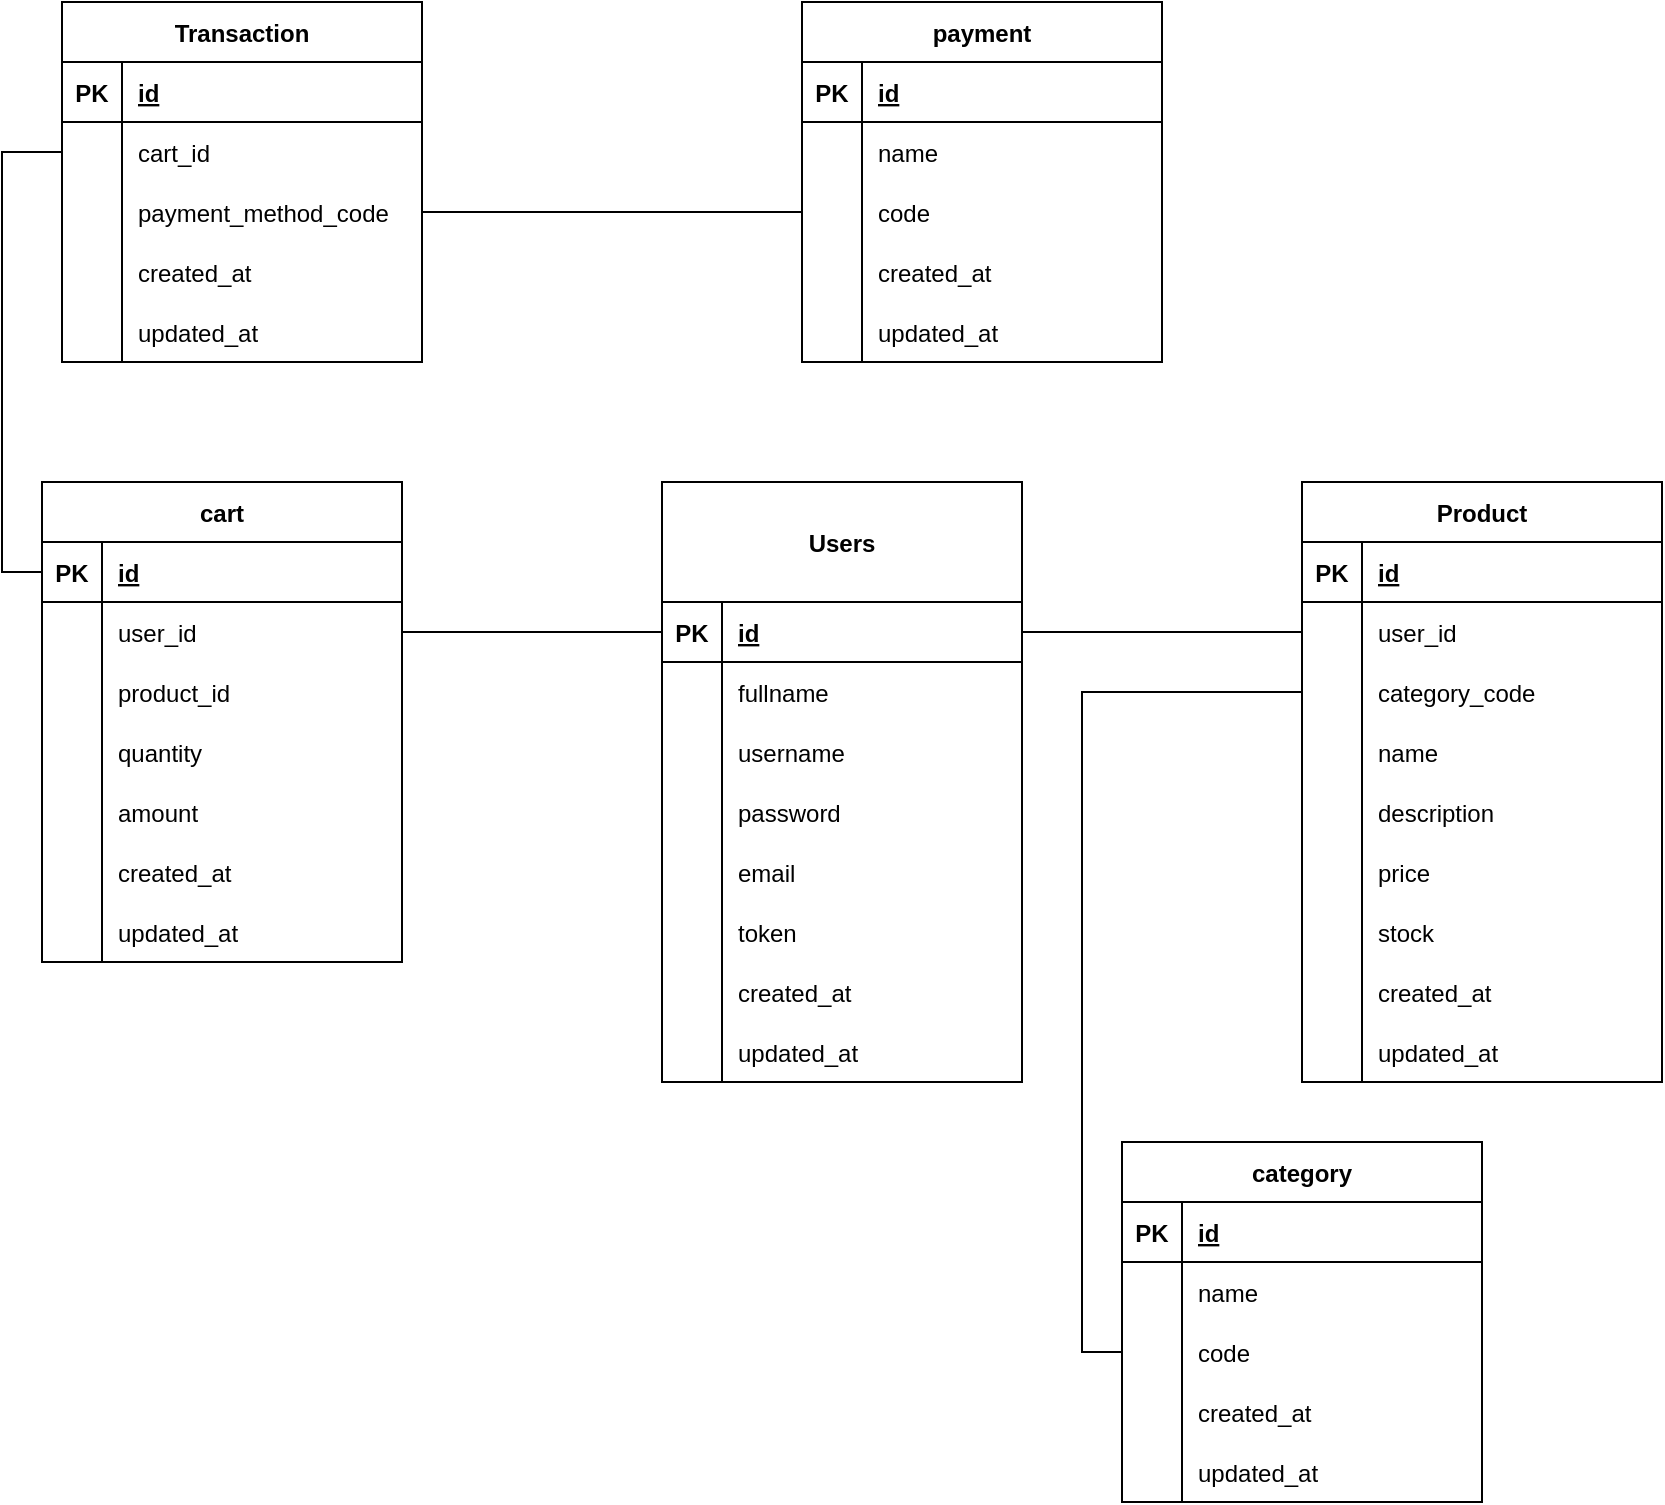 <mxfile version="20.8.10" type="device"><diagram id="R2lEEEUBdFMjLlhIrx00" name="Page-1"><mxGraphModel dx="1257" dy="637" grid="1" gridSize="10" guides="1" tooltips="1" connect="1" arrows="1" fold="1" page="1" pageScale="1" pageWidth="850" pageHeight="1100" math="0" shadow="0" extFonts="Permanent Marker^https://fonts.googleapis.com/css?family=Permanent+Marker"><root><mxCell id="0"/><mxCell id="1" parent="0"/><mxCell id="PiFCe2Wl4KR_-XJ8qKBb-1" value="Users" style="shape=table;startSize=60;container=1;collapsible=1;childLayout=tableLayout;fixedRows=1;rowLines=0;fontStyle=1;align=center;resizeLast=1;" vertex="1" parent="1"><mxGeometry x="340" y="320" width="180" height="300" as="geometry"/></mxCell><mxCell id="PiFCe2Wl4KR_-XJ8qKBb-2" value="" style="shape=tableRow;horizontal=0;startSize=0;swimlaneHead=0;swimlaneBody=0;fillColor=none;collapsible=0;dropTarget=0;points=[[0,0.5],[1,0.5]];portConstraint=eastwest;top=0;left=0;right=0;bottom=1;" vertex="1" parent="PiFCe2Wl4KR_-XJ8qKBb-1"><mxGeometry y="60" width="180" height="30" as="geometry"/></mxCell><mxCell id="PiFCe2Wl4KR_-XJ8qKBb-3" value="PK" style="shape=partialRectangle;connectable=0;fillColor=none;top=0;left=0;bottom=0;right=0;fontStyle=1;overflow=hidden;" vertex="1" parent="PiFCe2Wl4KR_-XJ8qKBb-2"><mxGeometry width="30" height="30" as="geometry"><mxRectangle width="30" height="30" as="alternateBounds"/></mxGeometry></mxCell><mxCell id="PiFCe2Wl4KR_-XJ8qKBb-4" value="id" style="shape=partialRectangle;connectable=0;fillColor=none;top=0;left=0;bottom=0;right=0;align=left;spacingLeft=6;fontStyle=5;overflow=hidden;" vertex="1" parent="PiFCe2Wl4KR_-XJ8qKBb-2"><mxGeometry x="30" width="150" height="30" as="geometry"><mxRectangle width="150" height="30" as="alternateBounds"/></mxGeometry></mxCell><mxCell id="PiFCe2Wl4KR_-XJ8qKBb-5" value="" style="shape=tableRow;horizontal=0;startSize=0;swimlaneHead=0;swimlaneBody=0;fillColor=none;collapsible=0;dropTarget=0;points=[[0,0.5],[1,0.5]];portConstraint=eastwest;top=0;left=0;right=0;bottom=0;" vertex="1" parent="PiFCe2Wl4KR_-XJ8qKBb-1"><mxGeometry y="90" width="180" height="30" as="geometry"/></mxCell><mxCell id="PiFCe2Wl4KR_-XJ8qKBb-6" value="" style="shape=partialRectangle;connectable=0;fillColor=none;top=0;left=0;bottom=0;right=0;editable=1;overflow=hidden;" vertex="1" parent="PiFCe2Wl4KR_-XJ8qKBb-5"><mxGeometry width="30" height="30" as="geometry"><mxRectangle width="30" height="30" as="alternateBounds"/></mxGeometry></mxCell><mxCell id="PiFCe2Wl4KR_-XJ8qKBb-7" value="fullname" style="shape=partialRectangle;connectable=0;fillColor=none;top=0;left=0;bottom=0;right=0;align=left;spacingLeft=6;overflow=hidden;" vertex="1" parent="PiFCe2Wl4KR_-XJ8qKBb-5"><mxGeometry x="30" width="150" height="30" as="geometry"><mxRectangle width="150" height="30" as="alternateBounds"/></mxGeometry></mxCell><mxCell id="PiFCe2Wl4KR_-XJ8qKBb-8" value="" style="shape=tableRow;horizontal=0;startSize=0;swimlaneHead=0;swimlaneBody=0;fillColor=none;collapsible=0;dropTarget=0;points=[[0,0.5],[1,0.5]];portConstraint=eastwest;top=0;left=0;right=0;bottom=0;" vertex="1" parent="PiFCe2Wl4KR_-XJ8qKBb-1"><mxGeometry y="120" width="180" height="30" as="geometry"/></mxCell><mxCell id="PiFCe2Wl4KR_-XJ8qKBb-9" value="" style="shape=partialRectangle;connectable=0;fillColor=none;top=0;left=0;bottom=0;right=0;editable=1;overflow=hidden;" vertex="1" parent="PiFCe2Wl4KR_-XJ8qKBb-8"><mxGeometry width="30" height="30" as="geometry"><mxRectangle width="30" height="30" as="alternateBounds"/></mxGeometry></mxCell><mxCell id="PiFCe2Wl4KR_-XJ8qKBb-10" value="username" style="shape=partialRectangle;connectable=0;fillColor=none;top=0;left=0;bottom=0;right=0;align=left;spacingLeft=6;overflow=hidden;" vertex="1" parent="PiFCe2Wl4KR_-XJ8qKBb-8"><mxGeometry x="30" width="150" height="30" as="geometry"><mxRectangle width="150" height="30" as="alternateBounds"/></mxGeometry></mxCell><mxCell id="PiFCe2Wl4KR_-XJ8qKBb-11" value="" style="shape=tableRow;horizontal=0;startSize=0;swimlaneHead=0;swimlaneBody=0;fillColor=none;collapsible=0;dropTarget=0;points=[[0,0.5],[1,0.5]];portConstraint=eastwest;top=0;left=0;right=0;bottom=0;" vertex="1" parent="PiFCe2Wl4KR_-XJ8qKBb-1"><mxGeometry y="150" width="180" height="30" as="geometry"/></mxCell><mxCell id="PiFCe2Wl4KR_-XJ8qKBb-12" value="" style="shape=partialRectangle;connectable=0;fillColor=none;top=0;left=0;bottom=0;right=0;editable=1;overflow=hidden;" vertex="1" parent="PiFCe2Wl4KR_-XJ8qKBb-11"><mxGeometry width="30" height="30" as="geometry"><mxRectangle width="30" height="30" as="alternateBounds"/></mxGeometry></mxCell><mxCell id="PiFCe2Wl4KR_-XJ8qKBb-13" value="password" style="shape=partialRectangle;connectable=0;fillColor=none;top=0;left=0;bottom=0;right=0;align=left;spacingLeft=6;overflow=hidden;" vertex="1" parent="PiFCe2Wl4KR_-XJ8qKBb-11"><mxGeometry x="30" width="150" height="30" as="geometry"><mxRectangle width="150" height="30" as="alternateBounds"/></mxGeometry></mxCell><mxCell id="PiFCe2Wl4KR_-XJ8qKBb-24" style="shape=tableRow;horizontal=0;startSize=0;swimlaneHead=0;swimlaneBody=0;fillColor=none;collapsible=0;dropTarget=0;points=[[0,0.5],[1,0.5]];portConstraint=eastwest;top=0;left=0;right=0;bottom=0;" vertex="1" parent="PiFCe2Wl4KR_-XJ8qKBb-1"><mxGeometry y="180" width="180" height="30" as="geometry"/></mxCell><mxCell id="PiFCe2Wl4KR_-XJ8qKBb-25" style="shape=partialRectangle;connectable=0;fillColor=none;top=0;left=0;bottom=0;right=0;editable=1;overflow=hidden;" vertex="1" parent="PiFCe2Wl4KR_-XJ8qKBb-24"><mxGeometry width="30" height="30" as="geometry"><mxRectangle width="30" height="30" as="alternateBounds"/></mxGeometry></mxCell><mxCell id="PiFCe2Wl4KR_-XJ8qKBb-26" value="email   " style="shape=partialRectangle;connectable=0;fillColor=none;top=0;left=0;bottom=0;right=0;align=left;spacingLeft=6;overflow=hidden;" vertex="1" parent="PiFCe2Wl4KR_-XJ8qKBb-24"><mxGeometry x="30" width="150" height="30" as="geometry"><mxRectangle width="150" height="30" as="alternateBounds"/></mxGeometry></mxCell><mxCell id="PiFCe2Wl4KR_-XJ8qKBb-21" style="shape=tableRow;horizontal=0;startSize=0;swimlaneHead=0;swimlaneBody=0;fillColor=none;collapsible=0;dropTarget=0;points=[[0,0.5],[1,0.5]];portConstraint=eastwest;top=0;left=0;right=0;bottom=0;" vertex="1" parent="PiFCe2Wl4KR_-XJ8qKBb-1"><mxGeometry y="210" width="180" height="30" as="geometry"/></mxCell><mxCell id="PiFCe2Wl4KR_-XJ8qKBb-22" style="shape=partialRectangle;connectable=0;fillColor=none;top=0;left=0;bottom=0;right=0;editable=1;overflow=hidden;" vertex="1" parent="PiFCe2Wl4KR_-XJ8qKBb-21"><mxGeometry width="30" height="30" as="geometry"><mxRectangle width="30" height="30" as="alternateBounds"/></mxGeometry></mxCell><mxCell id="PiFCe2Wl4KR_-XJ8qKBb-23" value="token" style="shape=partialRectangle;connectable=0;fillColor=none;top=0;left=0;bottom=0;right=0;align=left;spacingLeft=6;overflow=hidden;" vertex="1" parent="PiFCe2Wl4KR_-XJ8qKBb-21"><mxGeometry x="30" width="150" height="30" as="geometry"><mxRectangle width="150" height="30" as="alternateBounds"/></mxGeometry></mxCell><mxCell id="PiFCe2Wl4KR_-XJ8qKBb-18" style="shape=tableRow;horizontal=0;startSize=0;swimlaneHead=0;swimlaneBody=0;fillColor=none;collapsible=0;dropTarget=0;points=[[0,0.5],[1,0.5]];portConstraint=eastwest;top=0;left=0;right=0;bottom=0;" vertex="1" parent="PiFCe2Wl4KR_-XJ8qKBb-1"><mxGeometry y="240" width="180" height="30" as="geometry"/></mxCell><mxCell id="PiFCe2Wl4KR_-XJ8qKBb-19" style="shape=partialRectangle;connectable=0;fillColor=none;top=0;left=0;bottom=0;right=0;editable=1;overflow=hidden;" vertex="1" parent="PiFCe2Wl4KR_-XJ8qKBb-18"><mxGeometry width="30" height="30" as="geometry"><mxRectangle width="30" height="30" as="alternateBounds"/></mxGeometry></mxCell><mxCell id="PiFCe2Wl4KR_-XJ8qKBb-20" value="created_at" style="shape=partialRectangle;connectable=0;fillColor=none;top=0;left=0;bottom=0;right=0;align=left;spacingLeft=6;overflow=hidden;" vertex="1" parent="PiFCe2Wl4KR_-XJ8qKBb-18"><mxGeometry x="30" width="150" height="30" as="geometry"><mxRectangle width="150" height="30" as="alternateBounds"/></mxGeometry></mxCell><mxCell id="PiFCe2Wl4KR_-XJ8qKBb-15" style="shape=tableRow;horizontal=0;startSize=0;swimlaneHead=0;swimlaneBody=0;fillColor=none;collapsible=0;dropTarget=0;points=[[0,0.5],[1,0.5]];portConstraint=eastwest;top=0;left=0;right=0;bottom=0;" vertex="1" parent="PiFCe2Wl4KR_-XJ8qKBb-1"><mxGeometry y="270" width="180" height="30" as="geometry"/></mxCell><mxCell id="PiFCe2Wl4KR_-XJ8qKBb-16" style="shape=partialRectangle;connectable=0;fillColor=none;top=0;left=0;bottom=0;right=0;editable=1;overflow=hidden;" vertex="1" parent="PiFCe2Wl4KR_-XJ8qKBb-15"><mxGeometry width="30" height="30" as="geometry"><mxRectangle width="30" height="30" as="alternateBounds"/></mxGeometry></mxCell><mxCell id="PiFCe2Wl4KR_-XJ8qKBb-17" value="updated_at" style="shape=partialRectangle;connectable=0;fillColor=none;top=0;left=0;bottom=0;right=0;align=left;spacingLeft=6;overflow=hidden;" vertex="1" parent="PiFCe2Wl4KR_-XJ8qKBb-15"><mxGeometry x="30" width="150" height="30" as="geometry"><mxRectangle width="150" height="30" as="alternateBounds"/></mxGeometry></mxCell><mxCell id="PiFCe2Wl4KR_-XJ8qKBb-27" value="Transaction" style="shape=table;startSize=30;container=1;collapsible=1;childLayout=tableLayout;fixedRows=1;rowLines=0;fontStyle=1;align=center;resizeLast=1;" vertex="1" parent="1"><mxGeometry x="40" y="80" width="180" height="180" as="geometry"/></mxCell><mxCell id="PiFCe2Wl4KR_-XJ8qKBb-28" value="" style="shape=tableRow;horizontal=0;startSize=0;swimlaneHead=0;swimlaneBody=0;fillColor=none;collapsible=0;dropTarget=0;points=[[0,0.5],[1,0.5]];portConstraint=eastwest;top=0;left=0;right=0;bottom=1;" vertex="1" parent="PiFCe2Wl4KR_-XJ8qKBb-27"><mxGeometry y="30" width="180" height="30" as="geometry"/></mxCell><mxCell id="PiFCe2Wl4KR_-XJ8qKBb-29" value="PK" style="shape=partialRectangle;connectable=0;fillColor=none;top=0;left=0;bottom=0;right=0;fontStyle=1;overflow=hidden;" vertex="1" parent="PiFCe2Wl4KR_-XJ8qKBb-28"><mxGeometry width="30" height="30" as="geometry"><mxRectangle width="30" height="30" as="alternateBounds"/></mxGeometry></mxCell><mxCell id="PiFCe2Wl4KR_-XJ8qKBb-30" value="id" style="shape=partialRectangle;connectable=0;fillColor=none;top=0;left=0;bottom=0;right=0;align=left;spacingLeft=6;fontStyle=5;overflow=hidden;" vertex="1" parent="PiFCe2Wl4KR_-XJ8qKBb-28"><mxGeometry x="30" width="150" height="30" as="geometry"><mxRectangle width="150" height="30" as="alternateBounds"/></mxGeometry></mxCell><mxCell id="PiFCe2Wl4KR_-XJ8qKBb-137" value="" style="shape=tableRow;horizontal=0;startSize=0;swimlaneHead=0;swimlaneBody=0;fillColor=none;collapsible=0;dropTarget=0;points=[[0,0.5],[1,0.5]];portConstraint=eastwest;top=0;left=0;right=0;bottom=0;" vertex="1" parent="PiFCe2Wl4KR_-XJ8qKBb-27"><mxGeometry y="60" width="180" height="30" as="geometry"/></mxCell><mxCell id="PiFCe2Wl4KR_-XJ8qKBb-138" value="" style="shape=partialRectangle;connectable=0;fillColor=none;top=0;left=0;bottom=0;right=0;editable=1;overflow=hidden;" vertex="1" parent="PiFCe2Wl4KR_-XJ8qKBb-137"><mxGeometry width="30" height="30" as="geometry"><mxRectangle width="30" height="30" as="alternateBounds"/></mxGeometry></mxCell><mxCell id="PiFCe2Wl4KR_-XJ8qKBb-139" value="cart_id" style="shape=partialRectangle;connectable=0;fillColor=none;top=0;left=0;bottom=0;right=0;align=left;spacingLeft=6;overflow=hidden;" vertex="1" parent="PiFCe2Wl4KR_-XJ8qKBb-137"><mxGeometry x="30" width="150" height="30" as="geometry"><mxRectangle width="150" height="30" as="alternateBounds"/></mxGeometry></mxCell><mxCell id="PiFCe2Wl4KR_-XJ8qKBb-34" value="" style="shape=tableRow;horizontal=0;startSize=0;swimlaneHead=0;swimlaneBody=0;fillColor=none;collapsible=0;dropTarget=0;points=[[0,0.5],[1,0.5]];portConstraint=eastwest;top=0;left=0;right=0;bottom=0;" vertex="1" parent="PiFCe2Wl4KR_-XJ8qKBb-27"><mxGeometry y="90" width="180" height="30" as="geometry"/></mxCell><mxCell id="PiFCe2Wl4KR_-XJ8qKBb-35" value="" style="shape=partialRectangle;connectable=0;fillColor=none;top=0;left=0;bottom=0;right=0;editable=1;overflow=hidden;" vertex="1" parent="PiFCe2Wl4KR_-XJ8qKBb-34"><mxGeometry width="30" height="30" as="geometry"><mxRectangle width="30" height="30" as="alternateBounds"/></mxGeometry></mxCell><mxCell id="PiFCe2Wl4KR_-XJ8qKBb-36" value="payment_method_code" style="shape=partialRectangle;connectable=0;fillColor=none;top=0;left=0;bottom=0;right=0;align=left;spacingLeft=6;overflow=hidden;" vertex="1" parent="PiFCe2Wl4KR_-XJ8qKBb-34"><mxGeometry x="30" width="150" height="30" as="geometry"><mxRectangle width="150" height="30" as="alternateBounds"/></mxGeometry></mxCell><mxCell id="PiFCe2Wl4KR_-XJ8qKBb-37" value="" style="shape=tableRow;horizontal=0;startSize=0;swimlaneHead=0;swimlaneBody=0;fillColor=none;collapsible=0;dropTarget=0;points=[[0,0.5],[1,0.5]];portConstraint=eastwest;top=0;left=0;right=0;bottom=0;" vertex="1" parent="PiFCe2Wl4KR_-XJ8qKBb-27"><mxGeometry y="120" width="180" height="30" as="geometry"/></mxCell><mxCell id="PiFCe2Wl4KR_-XJ8qKBb-38" value="" style="shape=partialRectangle;connectable=0;fillColor=none;top=0;left=0;bottom=0;right=0;editable=1;overflow=hidden;" vertex="1" parent="PiFCe2Wl4KR_-XJ8qKBb-37"><mxGeometry width="30" height="30" as="geometry"><mxRectangle width="30" height="30" as="alternateBounds"/></mxGeometry></mxCell><mxCell id="PiFCe2Wl4KR_-XJ8qKBb-39" value="created_at" style="shape=partialRectangle;connectable=0;fillColor=none;top=0;left=0;bottom=0;right=0;align=left;spacingLeft=6;overflow=hidden;" vertex="1" parent="PiFCe2Wl4KR_-XJ8qKBb-37"><mxGeometry x="30" width="150" height="30" as="geometry"><mxRectangle width="150" height="30" as="alternateBounds"/></mxGeometry></mxCell><mxCell id="PiFCe2Wl4KR_-XJ8qKBb-40" style="shape=tableRow;horizontal=0;startSize=0;swimlaneHead=0;swimlaneBody=0;fillColor=none;collapsible=0;dropTarget=0;points=[[0,0.5],[1,0.5]];portConstraint=eastwest;top=0;left=0;right=0;bottom=0;" vertex="1" parent="PiFCe2Wl4KR_-XJ8qKBb-27"><mxGeometry y="150" width="180" height="30" as="geometry"/></mxCell><mxCell id="PiFCe2Wl4KR_-XJ8qKBb-41" style="shape=partialRectangle;connectable=0;fillColor=none;top=0;left=0;bottom=0;right=0;editable=1;overflow=hidden;" vertex="1" parent="PiFCe2Wl4KR_-XJ8qKBb-40"><mxGeometry width="30" height="30" as="geometry"><mxRectangle width="30" height="30" as="alternateBounds"/></mxGeometry></mxCell><mxCell id="PiFCe2Wl4KR_-XJ8qKBb-42" value="updated_at" style="shape=partialRectangle;connectable=0;fillColor=none;top=0;left=0;bottom=0;right=0;align=left;spacingLeft=6;overflow=hidden;" vertex="1" parent="PiFCe2Wl4KR_-XJ8qKBb-40"><mxGeometry x="30" width="150" height="30" as="geometry"><mxRectangle width="150" height="30" as="alternateBounds"/></mxGeometry></mxCell><mxCell id="PiFCe2Wl4KR_-XJ8qKBb-45" value="Product" style="shape=table;startSize=30;container=1;collapsible=1;childLayout=tableLayout;fixedRows=1;rowLines=0;fontStyle=1;align=center;resizeLast=1;" vertex="1" parent="1"><mxGeometry x="660" y="320" width="180" height="300" as="geometry"/></mxCell><mxCell id="PiFCe2Wl4KR_-XJ8qKBb-46" value="" style="shape=tableRow;horizontal=0;startSize=0;swimlaneHead=0;swimlaneBody=0;fillColor=none;collapsible=0;dropTarget=0;points=[[0,0.5],[1,0.5]];portConstraint=eastwest;top=0;left=0;right=0;bottom=1;" vertex="1" parent="PiFCe2Wl4KR_-XJ8qKBb-45"><mxGeometry y="30" width="180" height="30" as="geometry"/></mxCell><mxCell id="PiFCe2Wl4KR_-XJ8qKBb-47" value="PK" style="shape=partialRectangle;connectable=0;fillColor=none;top=0;left=0;bottom=0;right=0;fontStyle=1;overflow=hidden;" vertex="1" parent="PiFCe2Wl4KR_-XJ8qKBb-46"><mxGeometry width="30" height="30" as="geometry"><mxRectangle width="30" height="30" as="alternateBounds"/></mxGeometry></mxCell><mxCell id="PiFCe2Wl4KR_-XJ8qKBb-48" value="id" style="shape=partialRectangle;connectable=0;fillColor=none;top=0;left=0;bottom=0;right=0;align=left;spacingLeft=6;fontStyle=5;overflow=hidden;" vertex="1" parent="PiFCe2Wl4KR_-XJ8qKBb-46"><mxGeometry x="30" width="150" height="30" as="geometry"><mxRectangle width="150" height="30" as="alternateBounds"/></mxGeometry></mxCell><mxCell id="PiFCe2Wl4KR_-XJ8qKBb-49" value="" style="shape=tableRow;horizontal=0;startSize=0;swimlaneHead=0;swimlaneBody=0;fillColor=none;collapsible=0;dropTarget=0;points=[[0,0.5],[1,0.5]];portConstraint=eastwest;top=0;left=0;right=0;bottom=0;" vertex="1" parent="PiFCe2Wl4KR_-XJ8qKBb-45"><mxGeometry y="60" width="180" height="30" as="geometry"/></mxCell><mxCell id="PiFCe2Wl4KR_-XJ8qKBb-50" value="" style="shape=partialRectangle;connectable=0;fillColor=none;top=0;left=0;bottom=0;right=0;editable=1;overflow=hidden;" vertex="1" parent="PiFCe2Wl4KR_-XJ8qKBb-49"><mxGeometry width="30" height="30" as="geometry"><mxRectangle width="30" height="30" as="alternateBounds"/></mxGeometry></mxCell><mxCell id="PiFCe2Wl4KR_-XJ8qKBb-51" value="user_id" style="shape=partialRectangle;connectable=0;fillColor=none;top=0;left=0;bottom=0;right=0;align=left;spacingLeft=6;overflow=hidden;" vertex="1" parent="PiFCe2Wl4KR_-XJ8qKBb-49"><mxGeometry x="30" width="150" height="30" as="geometry"><mxRectangle width="150" height="30" as="alternateBounds"/></mxGeometry></mxCell><mxCell id="PiFCe2Wl4KR_-XJ8qKBb-52" value="" style="shape=tableRow;horizontal=0;startSize=0;swimlaneHead=0;swimlaneBody=0;fillColor=none;collapsible=0;dropTarget=0;points=[[0,0.5],[1,0.5]];portConstraint=eastwest;top=0;left=0;right=0;bottom=0;" vertex="1" parent="PiFCe2Wl4KR_-XJ8qKBb-45"><mxGeometry y="90" width="180" height="30" as="geometry"/></mxCell><mxCell id="PiFCe2Wl4KR_-XJ8qKBb-53" value="" style="shape=partialRectangle;connectable=0;fillColor=none;top=0;left=0;bottom=0;right=0;editable=1;overflow=hidden;" vertex="1" parent="PiFCe2Wl4KR_-XJ8qKBb-52"><mxGeometry width="30" height="30" as="geometry"><mxRectangle width="30" height="30" as="alternateBounds"/></mxGeometry></mxCell><mxCell id="PiFCe2Wl4KR_-XJ8qKBb-54" value="category_code" style="shape=partialRectangle;connectable=0;fillColor=none;top=0;left=0;bottom=0;right=0;align=left;spacingLeft=6;overflow=hidden;" vertex="1" parent="PiFCe2Wl4KR_-XJ8qKBb-52"><mxGeometry x="30" width="150" height="30" as="geometry"><mxRectangle width="150" height="30" as="alternateBounds"/></mxGeometry></mxCell><mxCell id="PiFCe2Wl4KR_-XJ8qKBb-55" value="" style="shape=tableRow;horizontal=0;startSize=0;swimlaneHead=0;swimlaneBody=0;fillColor=none;collapsible=0;dropTarget=0;points=[[0,0.5],[1,0.5]];portConstraint=eastwest;top=0;left=0;right=0;bottom=0;" vertex="1" parent="PiFCe2Wl4KR_-XJ8qKBb-45"><mxGeometry y="120" width="180" height="30" as="geometry"/></mxCell><mxCell id="PiFCe2Wl4KR_-XJ8qKBb-56" value="" style="shape=partialRectangle;connectable=0;fillColor=none;top=0;left=0;bottom=0;right=0;editable=1;overflow=hidden;" vertex="1" parent="PiFCe2Wl4KR_-XJ8qKBb-55"><mxGeometry width="30" height="30" as="geometry"><mxRectangle width="30" height="30" as="alternateBounds"/></mxGeometry></mxCell><mxCell id="PiFCe2Wl4KR_-XJ8qKBb-57" value="name" style="shape=partialRectangle;connectable=0;fillColor=none;top=0;left=0;bottom=0;right=0;align=left;spacingLeft=6;overflow=hidden;" vertex="1" parent="PiFCe2Wl4KR_-XJ8qKBb-55"><mxGeometry x="30" width="150" height="30" as="geometry"><mxRectangle width="150" height="30" as="alternateBounds"/></mxGeometry></mxCell><mxCell id="PiFCe2Wl4KR_-XJ8qKBb-73" style="shape=tableRow;horizontal=0;startSize=0;swimlaneHead=0;swimlaneBody=0;fillColor=none;collapsible=0;dropTarget=0;points=[[0,0.5],[1,0.5]];portConstraint=eastwest;top=0;left=0;right=0;bottom=0;" vertex="1" parent="PiFCe2Wl4KR_-XJ8qKBb-45"><mxGeometry y="150" width="180" height="30" as="geometry"/></mxCell><mxCell id="PiFCe2Wl4KR_-XJ8qKBb-74" style="shape=partialRectangle;connectable=0;fillColor=none;top=0;left=0;bottom=0;right=0;editable=1;overflow=hidden;" vertex="1" parent="PiFCe2Wl4KR_-XJ8qKBb-73"><mxGeometry width="30" height="30" as="geometry"><mxRectangle width="30" height="30" as="alternateBounds"/></mxGeometry></mxCell><mxCell id="PiFCe2Wl4KR_-XJ8qKBb-75" value="description" style="shape=partialRectangle;connectable=0;fillColor=none;top=0;left=0;bottom=0;right=0;align=left;spacingLeft=6;overflow=hidden;" vertex="1" parent="PiFCe2Wl4KR_-XJ8qKBb-73"><mxGeometry x="30" width="150" height="30" as="geometry"><mxRectangle width="150" height="30" as="alternateBounds"/></mxGeometry></mxCell><mxCell id="PiFCe2Wl4KR_-XJ8qKBb-70" style="shape=tableRow;horizontal=0;startSize=0;swimlaneHead=0;swimlaneBody=0;fillColor=none;collapsible=0;dropTarget=0;points=[[0,0.5],[1,0.5]];portConstraint=eastwest;top=0;left=0;right=0;bottom=0;" vertex="1" parent="PiFCe2Wl4KR_-XJ8qKBb-45"><mxGeometry y="180" width="180" height="30" as="geometry"/></mxCell><mxCell id="PiFCe2Wl4KR_-XJ8qKBb-71" style="shape=partialRectangle;connectable=0;fillColor=none;top=0;left=0;bottom=0;right=0;editable=1;overflow=hidden;" vertex="1" parent="PiFCe2Wl4KR_-XJ8qKBb-70"><mxGeometry width="30" height="30" as="geometry"><mxRectangle width="30" height="30" as="alternateBounds"/></mxGeometry></mxCell><mxCell id="PiFCe2Wl4KR_-XJ8qKBb-72" value="price" style="shape=partialRectangle;connectable=0;fillColor=none;top=0;left=0;bottom=0;right=0;align=left;spacingLeft=6;overflow=hidden;" vertex="1" parent="PiFCe2Wl4KR_-XJ8qKBb-70"><mxGeometry x="30" width="150" height="30" as="geometry"><mxRectangle width="150" height="30" as="alternateBounds"/></mxGeometry></mxCell><mxCell id="PiFCe2Wl4KR_-XJ8qKBb-67" style="shape=tableRow;horizontal=0;startSize=0;swimlaneHead=0;swimlaneBody=0;fillColor=none;collapsible=0;dropTarget=0;points=[[0,0.5],[1,0.5]];portConstraint=eastwest;top=0;left=0;right=0;bottom=0;" vertex="1" parent="PiFCe2Wl4KR_-XJ8qKBb-45"><mxGeometry y="210" width="180" height="30" as="geometry"/></mxCell><mxCell id="PiFCe2Wl4KR_-XJ8qKBb-68" style="shape=partialRectangle;connectable=0;fillColor=none;top=0;left=0;bottom=0;right=0;editable=1;overflow=hidden;" vertex="1" parent="PiFCe2Wl4KR_-XJ8qKBb-67"><mxGeometry width="30" height="30" as="geometry"><mxRectangle width="30" height="30" as="alternateBounds"/></mxGeometry></mxCell><mxCell id="PiFCe2Wl4KR_-XJ8qKBb-69" value="stock" style="shape=partialRectangle;connectable=0;fillColor=none;top=0;left=0;bottom=0;right=0;align=left;spacingLeft=6;overflow=hidden;" vertex="1" parent="PiFCe2Wl4KR_-XJ8qKBb-67"><mxGeometry x="30" width="150" height="30" as="geometry"><mxRectangle width="150" height="30" as="alternateBounds"/></mxGeometry></mxCell><mxCell id="PiFCe2Wl4KR_-XJ8qKBb-61" style="shape=tableRow;horizontal=0;startSize=0;swimlaneHead=0;swimlaneBody=0;fillColor=none;collapsible=0;dropTarget=0;points=[[0,0.5],[1,0.5]];portConstraint=eastwest;top=0;left=0;right=0;bottom=0;" vertex="1" parent="PiFCe2Wl4KR_-XJ8qKBb-45"><mxGeometry y="240" width="180" height="30" as="geometry"/></mxCell><mxCell id="PiFCe2Wl4KR_-XJ8qKBb-62" style="shape=partialRectangle;connectable=0;fillColor=none;top=0;left=0;bottom=0;right=0;editable=1;overflow=hidden;" vertex="1" parent="PiFCe2Wl4KR_-XJ8qKBb-61"><mxGeometry width="30" height="30" as="geometry"><mxRectangle width="30" height="30" as="alternateBounds"/></mxGeometry></mxCell><mxCell id="PiFCe2Wl4KR_-XJ8qKBb-63" value="created_at" style="shape=partialRectangle;connectable=0;fillColor=none;top=0;left=0;bottom=0;right=0;align=left;spacingLeft=6;overflow=hidden;" vertex="1" parent="PiFCe2Wl4KR_-XJ8qKBb-61"><mxGeometry x="30" width="150" height="30" as="geometry"><mxRectangle width="150" height="30" as="alternateBounds"/></mxGeometry></mxCell><mxCell id="PiFCe2Wl4KR_-XJ8qKBb-58" style="shape=tableRow;horizontal=0;startSize=0;swimlaneHead=0;swimlaneBody=0;fillColor=none;collapsible=0;dropTarget=0;points=[[0,0.5],[1,0.5]];portConstraint=eastwest;top=0;left=0;right=0;bottom=0;" vertex="1" parent="PiFCe2Wl4KR_-XJ8qKBb-45"><mxGeometry y="270" width="180" height="30" as="geometry"/></mxCell><mxCell id="PiFCe2Wl4KR_-XJ8qKBb-59" style="shape=partialRectangle;connectable=0;fillColor=none;top=0;left=0;bottom=0;right=0;editable=1;overflow=hidden;" vertex="1" parent="PiFCe2Wl4KR_-XJ8qKBb-58"><mxGeometry width="30" height="30" as="geometry"><mxRectangle width="30" height="30" as="alternateBounds"/></mxGeometry></mxCell><mxCell id="PiFCe2Wl4KR_-XJ8qKBb-60" value="updated_at" style="shape=partialRectangle;connectable=0;fillColor=none;top=0;left=0;bottom=0;right=0;align=left;spacingLeft=6;overflow=hidden;" vertex="1" parent="PiFCe2Wl4KR_-XJ8qKBb-58"><mxGeometry x="30" width="150" height="30" as="geometry"><mxRectangle width="150" height="30" as="alternateBounds"/></mxGeometry></mxCell><mxCell id="PiFCe2Wl4KR_-XJ8qKBb-78" value="payment" style="shape=table;startSize=30;container=1;collapsible=1;childLayout=tableLayout;fixedRows=1;rowLines=0;fontStyle=1;align=center;resizeLast=1;" vertex="1" parent="1"><mxGeometry x="410" y="80" width="180" height="180" as="geometry"/></mxCell><mxCell id="PiFCe2Wl4KR_-XJ8qKBb-79" value="" style="shape=tableRow;horizontal=0;startSize=0;swimlaneHead=0;swimlaneBody=0;fillColor=none;collapsible=0;dropTarget=0;points=[[0,0.5],[1,0.5]];portConstraint=eastwest;top=0;left=0;right=0;bottom=1;" vertex="1" parent="PiFCe2Wl4KR_-XJ8qKBb-78"><mxGeometry y="30" width="180" height="30" as="geometry"/></mxCell><mxCell id="PiFCe2Wl4KR_-XJ8qKBb-80" value="PK" style="shape=partialRectangle;connectable=0;fillColor=none;top=0;left=0;bottom=0;right=0;fontStyle=1;overflow=hidden;" vertex="1" parent="PiFCe2Wl4KR_-XJ8qKBb-79"><mxGeometry width="30" height="30" as="geometry"><mxRectangle width="30" height="30" as="alternateBounds"/></mxGeometry></mxCell><mxCell id="PiFCe2Wl4KR_-XJ8qKBb-81" value="id" style="shape=partialRectangle;connectable=0;fillColor=none;top=0;left=0;bottom=0;right=0;align=left;spacingLeft=6;fontStyle=5;overflow=hidden;" vertex="1" parent="PiFCe2Wl4KR_-XJ8qKBb-79"><mxGeometry x="30" width="150" height="30" as="geometry"><mxRectangle width="150" height="30" as="alternateBounds"/></mxGeometry></mxCell><mxCell id="PiFCe2Wl4KR_-XJ8qKBb-82" value="" style="shape=tableRow;horizontal=0;startSize=0;swimlaneHead=0;swimlaneBody=0;fillColor=none;collapsible=0;dropTarget=0;points=[[0,0.5],[1,0.5]];portConstraint=eastwest;top=0;left=0;right=0;bottom=0;" vertex="1" parent="PiFCe2Wl4KR_-XJ8qKBb-78"><mxGeometry y="60" width="180" height="30" as="geometry"/></mxCell><mxCell id="PiFCe2Wl4KR_-XJ8qKBb-83" value="" style="shape=partialRectangle;connectable=0;fillColor=none;top=0;left=0;bottom=0;right=0;editable=1;overflow=hidden;" vertex="1" parent="PiFCe2Wl4KR_-XJ8qKBb-82"><mxGeometry width="30" height="30" as="geometry"><mxRectangle width="30" height="30" as="alternateBounds"/></mxGeometry></mxCell><mxCell id="PiFCe2Wl4KR_-XJ8qKBb-84" value="name" style="shape=partialRectangle;connectable=0;fillColor=none;top=0;left=0;bottom=0;right=0;align=left;spacingLeft=6;overflow=hidden;" vertex="1" parent="PiFCe2Wl4KR_-XJ8qKBb-82"><mxGeometry x="30" width="150" height="30" as="geometry"><mxRectangle width="150" height="30" as="alternateBounds"/></mxGeometry></mxCell><mxCell id="PiFCe2Wl4KR_-XJ8qKBb-85" value="" style="shape=tableRow;horizontal=0;startSize=0;swimlaneHead=0;swimlaneBody=0;fillColor=none;collapsible=0;dropTarget=0;points=[[0,0.5],[1,0.5]];portConstraint=eastwest;top=0;left=0;right=0;bottom=0;" vertex="1" parent="PiFCe2Wl4KR_-XJ8qKBb-78"><mxGeometry y="90" width="180" height="30" as="geometry"/></mxCell><mxCell id="PiFCe2Wl4KR_-XJ8qKBb-86" value="" style="shape=partialRectangle;connectable=0;fillColor=none;top=0;left=0;bottom=0;right=0;editable=1;overflow=hidden;" vertex="1" parent="PiFCe2Wl4KR_-XJ8qKBb-85"><mxGeometry width="30" height="30" as="geometry"><mxRectangle width="30" height="30" as="alternateBounds"/></mxGeometry></mxCell><mxCell id="PiFCe2Wl4KR_-XJ8qKBb-87" value="code" style="shape=partialRectangle;connectable=0;fillColor=none;top=0;left=0;bottom=0;right=0;align=left;spacingLeft=6;overflow=hidden;" vertex="1" parent="PiFCe2Wl4KR_-XJ8qKBb-85"><mxGeometry x="30" width="150" height="30" as="geometry"><mxRectangle width="150" height="30" as="alternateBounds"/></mxGeometry></mxCell><mxCell id="PiFCe2Wl4KR_-XJ8qKBb-88" value="" style="shape=tableRow;horizontal=0;startSize=0;swimlaneHead=0;swimlaneBody=0;fillColor=none;collapsible=0;dropTarget=0;points=[[0,0.5],[1,0.5]];portConstraint=eastwest;top=0;left=0;right=0;bottom=0;" vertex="1" parent="PiFCe2Wl4KR_-XJ8qKBb-78"><mxGeometry y="120" width="180" height="30" as="geometry"/></mxCell><mxCell id="PiFCe2Wl4KR_-XJ8qKBb-89" value="" style="shape=partialRectangle;connectable=0;fillColor=none;top=0;left=0;bottom=0;right=0;editable=1;overflow=hidden;" vertex="1" parent="PiFCe2Wl4KR_-XJ8qKBb-88"><mxGeometry width="30" height="30" as="geometry"><mxRectangle width="30" height="30" as="alternateBounds"/></mxGeometry></mxCell><mxCell id="PiFCe2Wl4KR_-XJ8qKBb-90" value="created_at" style="shape=partialRectangle;connectable=0;fillColor=none;top=0;left=0;bottom=0;right=0;align=left;spacingLeft=6;overflow=hidden;" vertex="1" parent="PiFCe2Wl4KR_-XJ8qKBb-88"><mxGeometry x="30" width="150" height="30" as="geometry"><mxRectangle width="150" height="30" as="alternateBounds"/></mxGeometry></mxCell><mxCell id="PiFCe2Wl4KR_-XJ8qKBb-91" style="shape=tableRow;horizontal=0;startSize=0;swimlaneHead=0;swimlaneBody=0;fillColor=none;collapsible=0;dropTarget=0;points=[[0,0.5],[1,0.5]];portConstraint=eastwest;top=0;left=0;right=0;bottom=0;" vertex="1" parent="PiFCe2Wl4KR_-XJ8qKBb-78"><mxGeometry y="150" width="180" height="30" as="geometry"/></mxCell><mxCell id="PiFCe2Wl4KR_-XJ8qKBb-92" style="shape=partialRectangle;connectable=0;fillColor=none;top=0;left=0;bottom=0;right=0;editable=1;overflow=hidden;" vertex="1" parent="PiFCe2Wl4KR_-XJ8qKBb-91"><mxGeometry width="30" height="30" as="geometry"><mxRectangle width="30" height="30" as="alternateBounds"/></mxGeometry></mxCell><mxCell id="PiFCe2Wl4KR_-XJ8qKBb-93" value="updated_at" style="shape=partialRectangle;connectable=0;fillColor=none;top=0;left=0;bottom=0;right=0;align=left;spacingLeft=6;overflow=hidden;" vertex="1" parent="PiFCe2Wl4KR_-XJ8qKBb-91"><mxGeometry x="30" width="150" height="30" as="geometry"><mxRectangle width="150" height="30" as="alternateBounds"/></mxGeometry></mxCell><mxCell id="PiFCe2Wl4KR_-XJ8qKBb-94" value="cart" style="shape=table;startSize=30;container=1;collapsible=1;childLayout=tableLayout;fixedRows=1;rowLines=0;fontStyle=1;align=center;resizeLast=1;" vertex="1" parent="1"><mxGeometry x="30" y="320" width="180" height="240" as="geometry"/></mxCell><mxCell id="PiFCe2Wl4KR_-XJ8qKBb-95" value="" style="shape=tableRow;horizontal=0;startSize=0;swimlaneHead=0;swimlaneBody=0;fillColor=none;collapsible=0;dropTarget=0;points=[[0,0.5],[1,0.5]];portConstraint=eastwest;top=0;left=0;right=0;bottom=1;" vertex="1" parent="PiFCe2Wl4KR_-XJ8qKBb-94"><mxGeometry y="30" width="180" height="30" as="geometry"/></mxCell><mxCell id="PiFCe2Wl4KR_-XJ8qKBb-96" value="PK" style="shape=partialRectangle;connectable=0;fillColor=none;top=0;left=0;bottom=0;right=0;fontStyle=1;overflow=hidden;" vertex="1" parent="PiFCe2Wl4KR_-XJ8qKBb-95"><mxGeometry width="30" height="30" as="geometry"><mxRectangle width="30" height="30" as="alternateBounds"/></mxGeometry></mxCell><mxCell id="PiFCe2Wl4KR_-XJ8qKBb-97" value="id" style="shape=partialRectangle;connectable=0;fillColor=none;top=0;left=0;bottom=0;right=0;align=left;spacingLeft=6;fontStyle=5;overflow=hidden;" vertex="1" parent="PiFCe2Wl4KR_-XJ8qKBb-95"><mxGeometry x="30" width="150" height="30" as="geometry"><mxRectangle width="150" height="30" as="alternateBounds"/></mxGeometry></mxCell><mxCell id="PiFCe2Wl4KR_-XJ8qKBb-98" value="" style="shape=tableRow;horizontal=0;startSize=0;swimlaneHead=0;swimlaneBody=0;fillColor=none;collapsible=0;dropTarget=0;points=[[0,0.5],[1,0.5]];portConstraint=eastwest;top=0;left=0;right=0;bottom=0;" vertex="1" parent="PiFCe2Wl4KR_-XJ8qKBb-94"><mxGeometry y="60" width="180" height="30" as="geometry"/></mxCell><mxCell id="PiFCe2Wl4KR_-XJ8qKBb-99" value="" style="shape=partialRectangle;connectable=0;fillColor=none;top=0;left=0;bottom=0;right=0;editable=1;overflow=hidden;" vertex="1" parent="PiFCe2Wl4KR_-XJ8qKBb-98"><mxGeometry width="30" height="30" as="geometry"><mxRectangle width="30" height="30" as="alternateBounds"/></mxGeometry></mxCell><mxCell id="PiFCe2Wl4KR_-XJ8qKBb-100" value="user_id" style="shape=partialRectangle;connectable=0;fillColor=none;top=0;left=0;bottom=0;right=0;align=left;spacingLeft=6;overflow=hidden;" vertex="1" parent="PiFCe2Wl4KR_-XJ8qKBb-98"><mxGeometry x="30" width="150" height="30" as="geometry"><mxRectangle width="150" height="30" as="alternateBounds"/></mxGeometry></mxCell><mxCell id="PiFCe2Wl4KR_-XJ8qKBb-101" value="" style="shape=tableRow;horizontal=0;startSize=0;swimlaneHead=0;swimlaneBody=0;fillColor=none;collapsible=0;dropTarget=0;points=[[0,0.5],[1,0.5]];portConstraint=eastwest;top=0;left=0;right=0;bottom=0;" vertex="1" parent="PiFCe2Wl4KR_-XJ8qKBb-94"><mxGeometry y="90" width="180" height="30" as="geometry"/></mxCell><mxCell id="PiFCe2Wl4KR_-XJ8qKBb-102" value="" style="shape=partialRectangle;connectable=0;fillColor=none;top=0;left=0;bottom=0;right=0;editable=1;overflow=hidden;" vertex="1" parent="PiFCe2Wl4KR_-XJ8qKBb-101"><mxGeometry width="30" height="30" as="geometry"><mxRectangle width="30" height="30" as="alternateBounds"/></mxGeometry></mxCell><mxCell id="PiFCe2Wl4KR_-XJ8qKBb-103" value="product_id" style="shape=partialRectangle;connectable=0;fillColor=none;top=0;left=0;bottom=0;right=0;align=left;spacingLeft=6;overflow=hidden;" vertex="1" parent="PiFCe2Wl4KR_-XJ8qKBb-101"><mxGeometry x="30" width="150" height="30" as="geometry"><mxRectangle width="150" height="30" as="alternateBounds"/></mxGeometry></mxCell><mxCell id="PiFCe2Wl4KR_-XJ8qKBb-104" value="" style="shape=tableRow;horizontal=0;startSize=0;swimlaneHead=0;swimlaneBody=0;fillColor=none;collapsible=0;dropTarget=0;points=[[0,0.5],[1,0.5]];portConstraint=eastwest;top=0;left=0;right=0;bottom=0;" vertex="1" parent="PiFCe2Wl4KR_-XJ8qKBb-94"><mxGeometry y="120" width="180" height="30" as="geometry"/></mxCell><mxCell id="PiFCe2Wl4KR_-XJ8qKBb-105" value="" style="shape=partialRectangle;connectable=0;fillColor=none;top=0;left=0;bottom=0;right=0;editable=1;overflow=hidden;" vertex="1" parent="PiFCe2Wl4KR_-XJ8qKBb-104"><mxGeometry width="30" height="30" as="geometry"><mxRectangle width="30" height="30" as="alternateBounds"/></mxGeometry></mxCell><mxCell id="PiFCe2Wl4KR_-XJ8qKBb-106" value="quantity" style="shape=partialRectangle;connectable=0;fillColor=none;top=0;left=0;bottom=0;right=0;align=left;spacingLeft=6;overflow=hidden;" vertex="1" parent="PiFCe2Wl4KR_-XJ8qKBb-104"><mxGeometry x="30" width="150" height="30" as="geometry"><mxRectangle width="150" height="30" as="alternateBounds"/></mxGeometry></mxCell><mxCell id="PiFCe2Wl4KR_-XJ8qKBb-132" style="shape=tableRow;horizontal=0;startSize=0;swimlaneHead=0;swimlaneBody=0;fillColor=none;collapsible=0;dropTarget=0;points=[[0,0.5],[1,0.5]];portConstraint=eastwest;top=0;left=0;right=0;bottom=0;" vertex="1" parent="PiFCe2Wl4KR_-XJ8qKBb-94"><mxGeometry y="150" width="180" height="30" as="geometry"/></mxCell><mxCell id="PiFCe2Wl4KR_-XJ8qKBb-133" style="shape=partialRectangle;connectable=0;fillColor=none;top=0;left=0;bottom=0;right=0;editable=1;overflow=hidden;" vertex="1" parent="PiFCe2Wl4KR_-XJ8qKBb-132"><mxGeometry width="30" height="30" as="geometry"><mxRectangle width="30" height="30" as="alternateBounds"/></mxGeometry></mxCell><mxCell id="PiFCe2Wl4KR_-XJ8qKBb-134" value="amount" style="shape=partialRectangle;connectable=0;fillColor=none;top=0;left=0;bottom=0;right=0;align=left;spacingLeft=6;overflow=hidden;" vertex="1" parent="PiFCe2Wl4KR_-XJ8qKBb-132"><mxGeometry x="30" width="150" height="30" as="geometry"><mxRectangle width="150" height="30" as="alternateBounds"/></mxGeometry></mxCell><mxCell id="PiFCe2Wl4KR_-XJ8qKBb-129" style="shape=tableRow;horizontal=0;startSize=0;swimlaneHead=0;swimlaneBody=0;fillColor=none;collapsible=0;dropTarget=0;points=[[0,0.5],[1,0.5]];portConstraint=eastwest;top=0;left=0;right=0;bottom=0;" vertex="1" parent="PiFCe2Wl4KR_-XJ8qKBb-94"><mxGeometry y="180" width="180" height="30" as="geometry"/></mxCell><mxCell id="PiFCe2Wl4KR_-XJ8qKBb-130" style="shape=partialRectangle;connectable=0;fillColor=none;top=0;left=0;bottom=0;right=0;editable=1;overflow=hidden;" vertex="1" parent="PiFCe2Wl4KR_-XJ8qKBb-129"><mxGeometry width="30" height="30" as="geometry"><mxRectangle width="30" height="30" as="alternateBounds"/></mxGeometry></mxCell><mxCell id="PiFCe2Wl4KR_-XJ8qKBb-131" value="created_at" style="shape=partialRectangle;connectable=0;fillColor=none;top=0;left=0;bottom=0;right=0;align=left;spacingLeft=6;overflow=hidden;" vertex="1" parent="PiFCe2Wl4KR_-XJ8qKBb-129"><mxGeometry x="30" width="150" height="30" as="geometry"><mxRectangle width="150" height="30" as="alternateBounds"/></mxGeometry></mxCell><mxCell id="PiFCe2Wl4KR_-XJ8qKBb-126" style="shape=tableRow;horizontal=0;startSize=0;swimlaneHead=0;swimlaneBody=0;fillColor=none;collapsible=0;dropTarget=0;points=[[0,0.5],[1,0.5]];portConstraint=eastwest;top=0;left=0;right=0;bottom=0;" vertex="1" parent="PiFCe2Wl4KR_-XJ8qKBb-94"><mxGeometry y="210" width="180" height="30" as="geometry"/></mxCell><mxCell id="PiFCe2Wl4KR_-XJ8qKBb-127" style="shape=partialRectangle;connectable=0;fillColor=none;top=0;left=0;bottom=0;right=0;editable=1;overflow=hidden;" vertex="1" parent="PiFCe2Wl4KR_-XJ8qKBb-126"><mxGeometry width="30" height="30" as="geometry"><mxRectangle width="30" height="30" as="alternateBounds"/></mxGeometry></mxCell><mxCell id="PiFCe2Wl4KR_-XJ8qKBb-128" value="updated_at" style="shape=partialRectangle;connectable=0;fillColor=none;top=0;left=0;bottom=0;right=0;align=left;spacingLeft=6;overflow=hidden;" vertex="1" parent="PiFCe2Wl4KR_-XJ8qKBb-126"><mxGeometry x="30" width="150" height="30" as="geometry"><mxRectangle width="150" height="30" as="alternateBounds"/></mxGeometry></mxCell><mxCell id="PiFCe2Wl4KR_-XJ8qKBb-107" value="category" style="shape=table;startSize=30;container=1;collapsible=1;childLayout=tableLayout;fixedRows=1;rowLines=0;fontStyle=1;align=center;resizeLast=1;" vertex="1" parent="1"><mxGeometry x="570" y="650" width="180" height="180" as="geometry"/></mxCell><mxCell id="PiFCe2Wl4KR_-XJ8qKBb-108" value="" style="shape=tableRow;horizontal=0;startSize=0;swimlaneHead=0;swimlaneBody=0;fillColor=none;collapsible=0;dropTarget=0;points=[[0,0.5],[1,0.5]];portConstraint=eastwest;top=0;left=0;right=0;bottom=1;" vertex="1" parent="PiFCe2Wl4KR_-XJ8qKBb-107"><mxGeometry y="30" width="180" height="30" as="geometry"/></mxCell><mxCell id="PiFCe2Wl4KR_-XJ8qKBb-109" value="PK" style="shape=partialRectangle;connectable=0;fillColor=none;top=0;left=0;bottom=0;right=0;fontStyle=1;overflow=hidden;" vertex="1" parent="PiFCe2Wl4KR_-XJ8qKBb-108"><mxGeometry width="30" height="30" as="geometry"><mxRectangle width="30" height="30" as="alternateBounds"/></mxGeometry></mxCell><mxCell id="PiFCe2Wl4KR_-XJ8qKBb-110" value="id" style="shape=partialRectangle;connectable=0;fillColor=none;top=0;left=0;bottom=0;right=0;align=left;spacingLeft=6;fontStyle=5;overflow=hidden;" vertex="1" parent="PiFCe2Wl4KR_-XJ8qKBb-108"><mxGeometry x="30" width="150" height="30" as="geometry"><mxRectangle width="150" height="30" as="alternateBounds"/></mxGeometry></mxCell><mxCell id="PiFCe2Wl4KR_-XJ8qKBb-111" value="" style="shape=tableRow;horizontal=0;startSize=0;swimlaneHead=0;swimlaneBody=0;fillColor=none;collapsible=0;dropTarget=0;points=[[0,0.5],[1,0.5]];portConstraint=eastwest;top=0;left=0;right=0;bottom=0;" vertex="1" parent="PiFCe2Wl4KR_-XJ8qKBb-107"><mxGeometry y="60" width="180" height="30" as="geometry"/></mxCell><mxCell id="PiFCe2Wl4KR_-XJ8qKBb-112" value="" style="shape=partialRectangle;connectable=0;fillColor=none;top=0;left=0;bottom=0;right=0;editable=1;overflow=hidden;" vertex="1" parent="PiFCe2Wl4KR_-XJ8qKBb-111"><mxGeometry width="30" height="30" as="geometry"><mxRectangle width="30" height="30" as="alternateBounds"/></mxGeometry></mxCell><mxCell id="PiFCe2Wl4KR_-XJ8qKBb-113" value="name" style="shape=partialRectangle;connectable=0;fillColor=none;top=0;left=0;bottom=0;right=0;align=left;spacingLeft=6;overflow=hidden;" vertex="1" parent="PiFCe2Wl4KR_-XJ8qKBb-111"><mxGeometry x="30" width="150" height="30" as="geometry"><mxRectangle width="150" height="30" as="alternateBounds"/></mxGeometry></mxCell><mxCell id="PiFCe2Wl4KR_-XJ8qKBb-114" value="" style="shape=tableRow;horizontal=0;startSize=0;swimlaneHead=0;swimlaneBody=0;fillColor=none;collapsible=0;dropTarget=0;points=[[0,0.5],[1,0.5]];portConstraint=eastwest;top=0;left=0;right=0;bottom=0;" vertex="1" parent="PiFCe2Wl4KR_-XJ8qKBb-107"><mxGeometry y="90" width="180" height="30" as="geometry"/></mxCell><mxCell id="PiFCe2Wl4KR_-XJ8qKBb-115" value="" style="shape=partialRectangle;connectable=0;fillColor=none;top=0;left=0;bottom=0;right=0;editable=1;overflow=hidden;" vertex="1" parent="PiFCe2Wl4KR_-XJ8qKBb-114"><mxGeometry width="30" height="30" as="geometry"><mxRectangle width="30" height="30" as="alternateBounds"/></mxGeometry></mxCell><mxCell id="PiFCe2Wl4KR_-XJ8qKBb-116" value="code" style="shape=partialRectangle;connectable=0;fillColor=none;top=0;left=0;bottom=0;right=0;align=left;spacingLeft=6;overflow=hidden;" vertex="1" parent="PiFCe2Wl4KR_-XJ8qKBb-114"><mxGeometry x="30" width="150" height="30" as="geometry"><mxRectangle width="150" height="30" as="alternateBounds"/></mxGeometry></mxCell><mxCell id="PiFCe2Wl4KR_-XJ8qKBb-117" value="" style="shape=tableRow;horizontal=0;startSize=0;swimlaneHead=0;swimlaneBody=0;fillColor=none;collapsible=0;dropTarget=0;points=[[0,0.5],[1,0.5]];portConstraint=eastwest;top=0;left=0;right=0;bottom=0;" vertex="1" parent="PiFCe2Wl4KR_-XJ8qKBb-107"><mxGeometry y="120" width="180" height="30" as="geometry"/></mxCell><mxCell id="PiFCe2Wl4KR_-XJ8qKBb-118" value="" style="shape=partialRectangle;connectable=0;fillColor=none;top=0;left=0;bottom=0;right=0;editable=1;overflow=hidden;" vertex="1" parent="PiFCe2Wl4KR_-XJ8qKBb-117"><mxGeometry width="30" height="30" as="geometry"><mxRectangle width="30" height="30" as="alternateBounds"/></mxGeometry></mxCell><mxCell id="PiFCe2Wl4KR_-XJ8qKBb-119" value="created_at" style="shape=partialRectangle;connectable=0;fillColor=none;top=0;left=0;bottom=0;right=0;align=left;spacingLeft=6;overflow=hidden;" vertex="1" parent="PiFCe2Wl4KR_-XJ8qKBb-117"><mxGeometry x="30" width="150" height="30" as="geometry"><mxRectangle width="150" height="30" as="alternateBounds"/></mxGeometry></mxCell><mxCell id="PiFCe2Wl4KR_-XJ8qKBb-120" style="shape=tableRow;horizontal=0;startSize=0;swimlaneHead=0;swimlaneBody=0;fillColor=none;collapsible=0;dropTarget=0;points=[[0,0.5],[1,0.5]];portConstraint=eastwest;top=0;left=0;right=0;bottom=0;" vertex="1" parent="PiFCe2Wl4KR_-XJ8qKBb-107"><mxGeometry y="150" width="180" height="30" as="geometry"/></mxCell><mxCell id="PiFCe2Wl4KR_-XJ8qKBb-121" style="shape=partialRectangle;connectable=0;fillColor=none;top=0;left=0;bottom=0;right=0;editable=1;overflow=hidden;" vertex="1" parent="PiFCe2Wl4KR_-XJ8qKBb-120"><mxGeometry width="30" height="30" as="geometry"><mxRectangle width="30" height="30" as="alternateBounds"/></mxGeometry></mxCell><mxCell id="PiFCe2Wl4KR_-XJ8qKBb-122" value="updated_at" style="shape=partialRectangle;connectable=0;fillColor=none;top=0;left=0;bottom=0;right=0;align=left;spacingLeft=6;overflow=hidden;" vertex="1" parent="PiFCe2Wl4KR_-XJ8qKBb-120"><mxGeometry x="30" width="150" height="30" as="geometry"><mxRectangle width="150" height="30" as="alternateBounds"/></mxGeometry></mxCell><mxCell id="PiFCe2Wl4KR_-XJ8qKBb-136" style="edgeStyle=orthogonalEdgeStyle;rounded=0;orthogonalLoop=1;jettySize=auto;html=1;exitX=1;exitY=0.5;exitDx=0;exitDy=0;entryX=0;entryY=0.5;entryDx=0;entryDy=0;endArrow=none;endFill=0;" edge="1" parent="1" source="PiFCe2Wl4KR_-XJ8qKBb-34" target="PiFCe2Wl4KR_-XJ8qKBb-85"><mxGeometry relative="1" as="geometry"/></mxCell><mxCell id="PiFCe2Wl4KR_-XJ8qKBb-140" style="edgeStyle=orthogonalEdgeStyle;rounded=0;orthogonalLoop=1;jettySize=auto;html=1;exitX=0;exitY=0.5;exitDx=0;exitDy=0;entryX=0;entryY=0.5;entryDx=0;entryDy=0;endArrow=none;endFill=0;" edge="1" parent="1" source="PiFCe2Wl4KR_-XJ8qKBb-137" target="PiFCe2Wl4KR_-XJ8qKBb-95"><mxGeometry relative="1" as="geometry"/></mxCell><mxCell id="PiFCe2Wl4KR_-XJ8qKBb-141" style="edgeStyle=orthogonalEdgeStyle;rounded=0;orthogonalLoop=1;jettySize=auto;html=1;exitX=0;exitY=0.5;exitDx=0;exitDy=0;entryX=1;entryY=0.5;entryDx=0;entryDy=0;endArrow=none;endFill=0;" edge="1" parent="1" source="PiFCe2Wl4KR_-XJ8qKBb-2" target="PiFCe2Wl4KR_-XJ8qKBb-98"><mxGeometry relative="1" as="geometry"/></mxCell><mxCell id="PiFCe2Wl4KR_-XJ8qKBb-142" style="edgeStyle=orthogonalEdgeStyle;rounded=0;orthogonalLoop=1;jettySize=auto;html=1;exitX=1;exitY=0.5;exitDx=0;exitDy=0;entryX=0;entryY=0.5;entryDx=0;entryDy=0;endArrow=none;endFill=0;" edge="1" parent="1" source="PiFCe2Wl4KR_-XJ8qKBb-2" target="PiFCe2Wl4KR_-XJ8qKBb-49"><mxGeometry relative="1" as="geometry"/></mxCell><mxCell id="PiFCe2Wl4KR_-XJ8qKBb-143" style="edgeStyle=orthogonalEdgeStyle;rounded=0;orthogonalLoop=1;jettySize=auto;html=1;exitX=0;exitY=0.5;exitDx=0;exitDy=0;entryX=0;entryY=0.5;entryDx=0;entryDy=0;endArrow=none;endFill=0;" edge="1" parent="1" source="PiFCe2Wl4KR_-XJ8qKBb-52" target="PiFCe2Wl4KR_-XJ8qKBb-114"><mxGeometry relative="1" as="geometry"/></mxCell></root></mxGraphModel></diagram></mxfile>